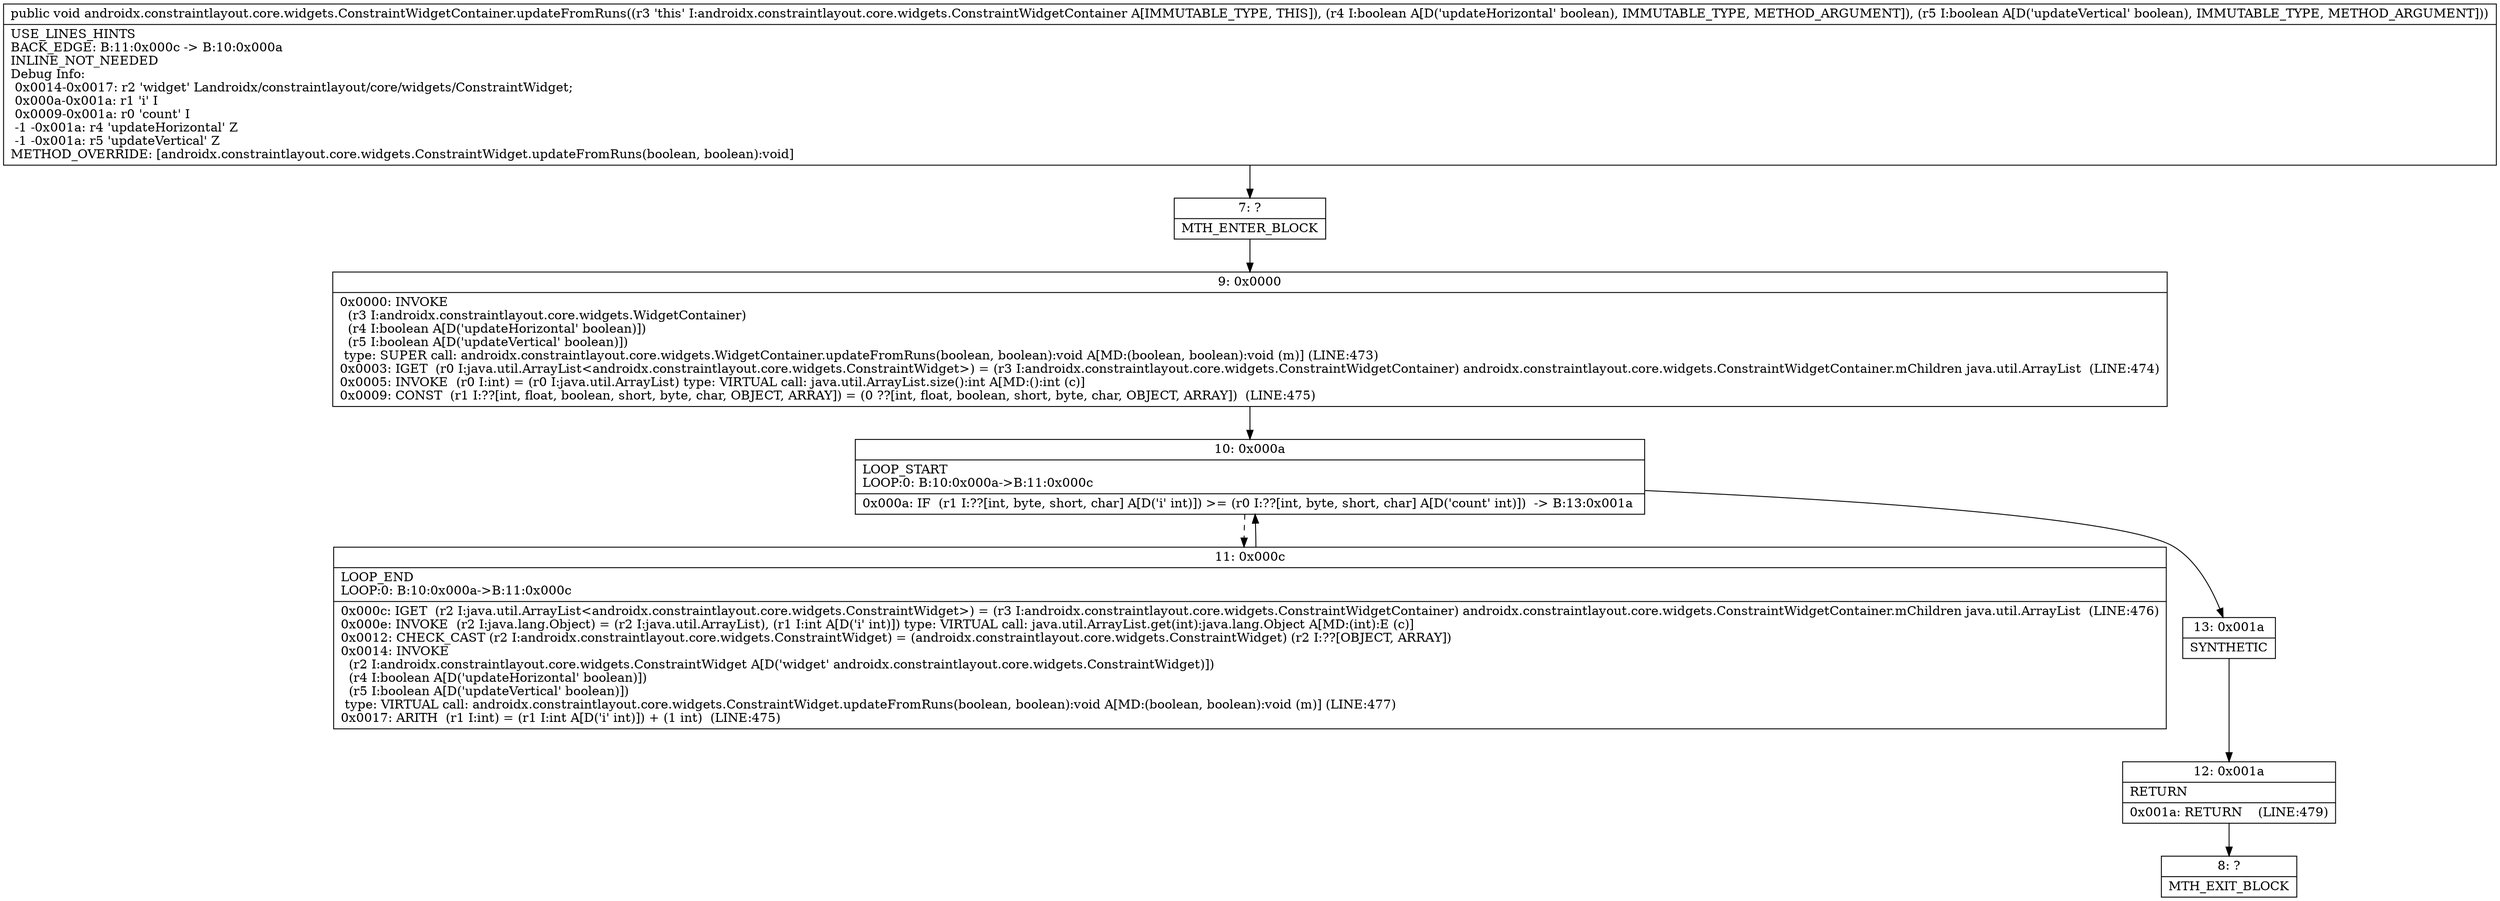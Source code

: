 digraph "CFG forandroidx.constraintlayout.core.widgets.ConstraintWidgetContainer.updateFromRuns(ZZ)V" {
Node_7 [shape=record,label="{7\:\ ?|MTH_ENTER_BLOCK\l}"];
Node_9 [shape=record,label="{9\:\ 0x0000|0x0000: INVOKE  \l  (r3 I:androidx.constraintlayout.core.widgets.WidgetContainer)\l  (r4 I:boolean A[D('updateHorizontal' boolean)])\l  (r5 I:boolean A[D('updateVertical' boolean)])\l type: SUPER call: androidx.constraintlayout.core.widgets.WidgetContainer.updateFromRuns(boolean, boolean):void A[MD:(boolean, boolean):void (m)] (LINE:473)\l0x0003: IGET  (r0 I:java.util.ArrayList\<androidx.constraintlayout.core.widgets.ConstraintWidget\>) = (r3 I:androidx.constraintlayout.core.widgets.ConstraintWidgetContainer) androidx.constraintlayout.core.widgets.ConstraintWidgetContainer.mChildren java.util.ArrayList  (LINE:474)\l0x0005: INVOKE  (r0 I:int) = (r0 I:java.util.ArrayList) type: VIRTUAL call: java.util.ArrayList.size():int A[MD:():int (c)]\l0x0009: CONST  (r1 I:??[int, float, boolean, short, byte, char, OBJECT, ARRAY]) = (0 ??[int, float, boolean, short, byte, char, OBJECT, ARRAY])  (LINE:475)\l}"];
Node_10 [shape=record,label="{10\:\ 0x000a|LOOP_START\lLOOP:0: B:10:0x000a\-\>B:11:0x000c\l|0x000a: IF  (r1 I:??[int, byte, short, char] A[D('i' int)]) \>= (r0 I:??[int, byte, short, char] A[D('count' int)])  \-\> B:13:0x001a \l}"];
Node_11 [shape=record,label="{11\:\ 0x000c|LOOP_END\lLOOP:0: B:10:0x000a\-\>B:11:0x000c\l|0x000c: IGET  (r2 I:java.util.ArrayList\<androidx.constraintlayout.core.widgets.ConstraintWidget\>) = (r3 I:androidx.constraintlayout.core.widgets.ConstraintWidgetContainer) androidx.constraintlayout.core.widgets.ConstraintWidgetContainer.mChildren java.util.ArrayList  (LINE:476)\l0x000e: INVOKE  (r2 I:java.lang.Object) = (r2 I:java.util.ArrayList), (r1 I:int A[D('i' int)]) type: VIRTUAL call: java.util.ArrayList.get(int):java.lang.Object A[MD:(int):E (c)]\l0x0012: CHECK_CAST (r2 I:androidx.constraintlayout.core.widgets.ConstraintWidget) = (androidx.constraintlayout.core.widgets.ConstraintWidget) (r2 I:??[OBJECT, ARRAY]) \l0x0014: INVOKE  \l  (r2 I:androidx.constraintlayout.core.widgets.ConstraintWidget A[D('widget' androidx.constraintlayout.core.widgets.ConstraintWidget)])\l  (r4 I:boolean A[D('updateHorizontal' boolean)])\l  (r5 I:boolean A[D('updateVertical' boolean)])\l type: VIRTUAL call: androidx.constraintlayout.core.widgets.ConstraintWidget.updateFromRuns(boolean, boolean):void A[MD:(boolean, boolean):void (m)] (LINE:477)\l0x0017: ARITH  (r1 I:int) = (r1 I:int A[D('i' int)]) + (1 int)  (LINE:475)\l}"];
Node_13 [shape=record,label="{13\:\ 0x001a|SYNTHETIC\l}"];
Node_12 [shape=record,label="{12\:\ 0x001a|RETURN\l|0x001a: RETURN    (LINE:479)\l}"];
Node_8 [shape=record,label="{8\:\ ?|MTH_EXIT_BLOCK\l}"];
MethodNode[shape=record,label="{public void androidx.constraintlayout.core.widgets.ConstraintWidgetContainer.updateFromRuns((r3 'this' I:androidx.constraintlayout.core.widgets.ConstraintWidgetContainer A[IMMUTABLE_TYPE, THIS]), (r4 I:boolean A[D('updateHorizontal' boolean), IMMUTABLE_TYPE, METHOD_ARGUMENT]), (r5 I:boolean A[D('updateVertical' boolean), IMMUTABLE_TYPE, METHOD_ARGUMENT]))  | USE_LINES_HINTS\lBACK_EDGE: B:11:0x000c \-\> B:10:0x000a\lINLINE_NOT_NEEDED\lDebug Info:\l  0x0014\-0x0017: r2 'widget' Landroidx\/constraintlayout\/core\/widgets\/ConstraintWidget;\l  0x000a\-0x001a: r1 'i' I\l  0x0009\-0x001a: r0 'count' I\l  \-1 \-0x001a: r4 'updateHorizontal' Z\l  \-1 \-0x001a: r5 'updateVertical' Z\lMETHOD_OVERRIDE: [androidx.constraintlayout.core.widgets.ConstraintWidget.updateFromRuns(boolean, boolean):void]\l}"];
MethodNode -> Node_7;Node_7 -> Node_9;
Node_9 -> Node_10;
Node_10 -> Node_11[style=dashed];
Node_10 -> Node_13;
Node_11 -> Node_10;
Node_13 -> Node_12;
Node_12 -> Node_8;
}

